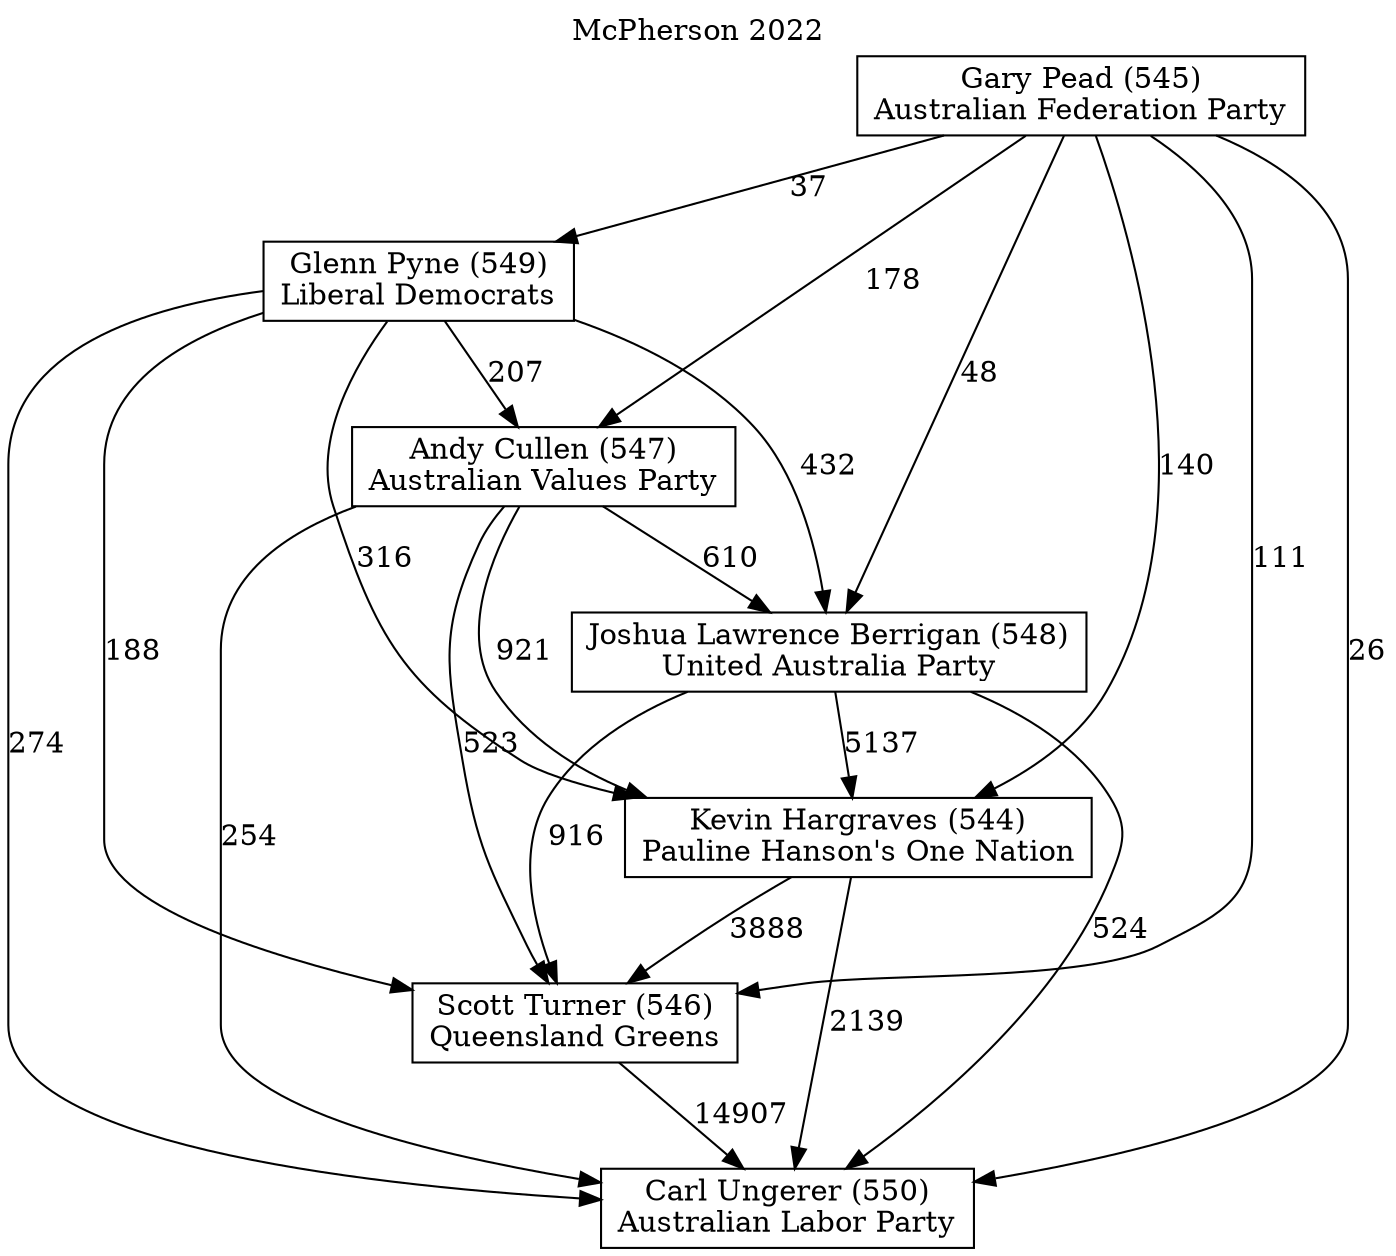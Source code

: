 // House preference flow
digraph "Carl Ungerer (550)_McPherson_2022" {
	graph [label="McPherson 2022" labelloc=t mclimit=10]
	node [shape=box]
	"Glenn Pyne (549)" [label="Glenn Pyne (549)
Liberal Democrats"]
	"Gary Pead (545)" [label="Gary Pead (545)
Australian Federation Party"]
	"Kevin Hargraves (544)" [label="Kevin Hargraves (544)
Pauline Hanson's One Nation"]
	"Joshua Lawrence Berrigan (548)" [label="Joshua Lawrence Berrigan (548)
United Australia Party"]
	"Andy Cullen (547)" [label="Andy Cullen (547)
Australian Values Party"]
	"Scott Turner (546)" [label="Scott Turner (546)
Queensland Greens"]
	"Carl Ungerer (550)" [label="Carl Ungerer (550)
Australian Labor Party"]
	"Gary Pead (545)" -> "Kevin Hargraves (544)" [label=140]
	"Andy Cullen (547)" -> "Scott Turner (546)" [label=523]
	"Andy Cullen (547)" -> "Carl Ungerer (550)" [label=254]
	"Kevin Hargraves (544)" -> "Carl Ungerer (550)" [label=2139]
	"Glenn Pyne (549)" -> "Andy Cullen (547)" [label=207]
	"Gary Pead (545)" -> "Joshua Lawrence Berrigan (548)" [label=48]
	"Glenn Pyne (549)" -> "Scott Turner (546)" [label=188]
	"Andy Cullen (547)" -> "Joshua Lawrence Berrigan (548)" [label=610]
	"Glenn Pyne (549)" -> "Joshua Lawrence Berrigan (548)" [label=432]
	"Glenn Pyne (549)" -> "Kevin Hargraves (544)" [label=316]
	"Andy Cullen (547)" -> "Kevin Hargraves (544)" [label=921]
	"Glenn Pyne (549)" -> "Carl Ungerer (550)" [label=274]
	"Gary Pead (545)" -> "Glenn Pyne (549)" [label=37]
	"Gary Pead (545)" -> "Andy Cullen (547)" [label=178]
	"Kevin Hargraves (544)" -> "Scott Turner (546)" [label=3888]
	"Gary Pead (545)" -> "Scott Turner (546)" [label=111]
	"Joshua Lawrence Berrigan (548)" -> "Kevin Hargraves (544)" [label=5137]
	"Joshua Lawrence Berrigan (548)" -> "Scott Turner (546)" [label=916]
	"Joshua Lawrence Berrigan (548)" -> "Carl Ungerer (550)" [label=524]
	"Gary Pead (545)" -> "Carl Ungerer (550)" [label=26]
	"Scott Turner (546)" -> "Carl Ungerer (550)" [label=14907]
}
